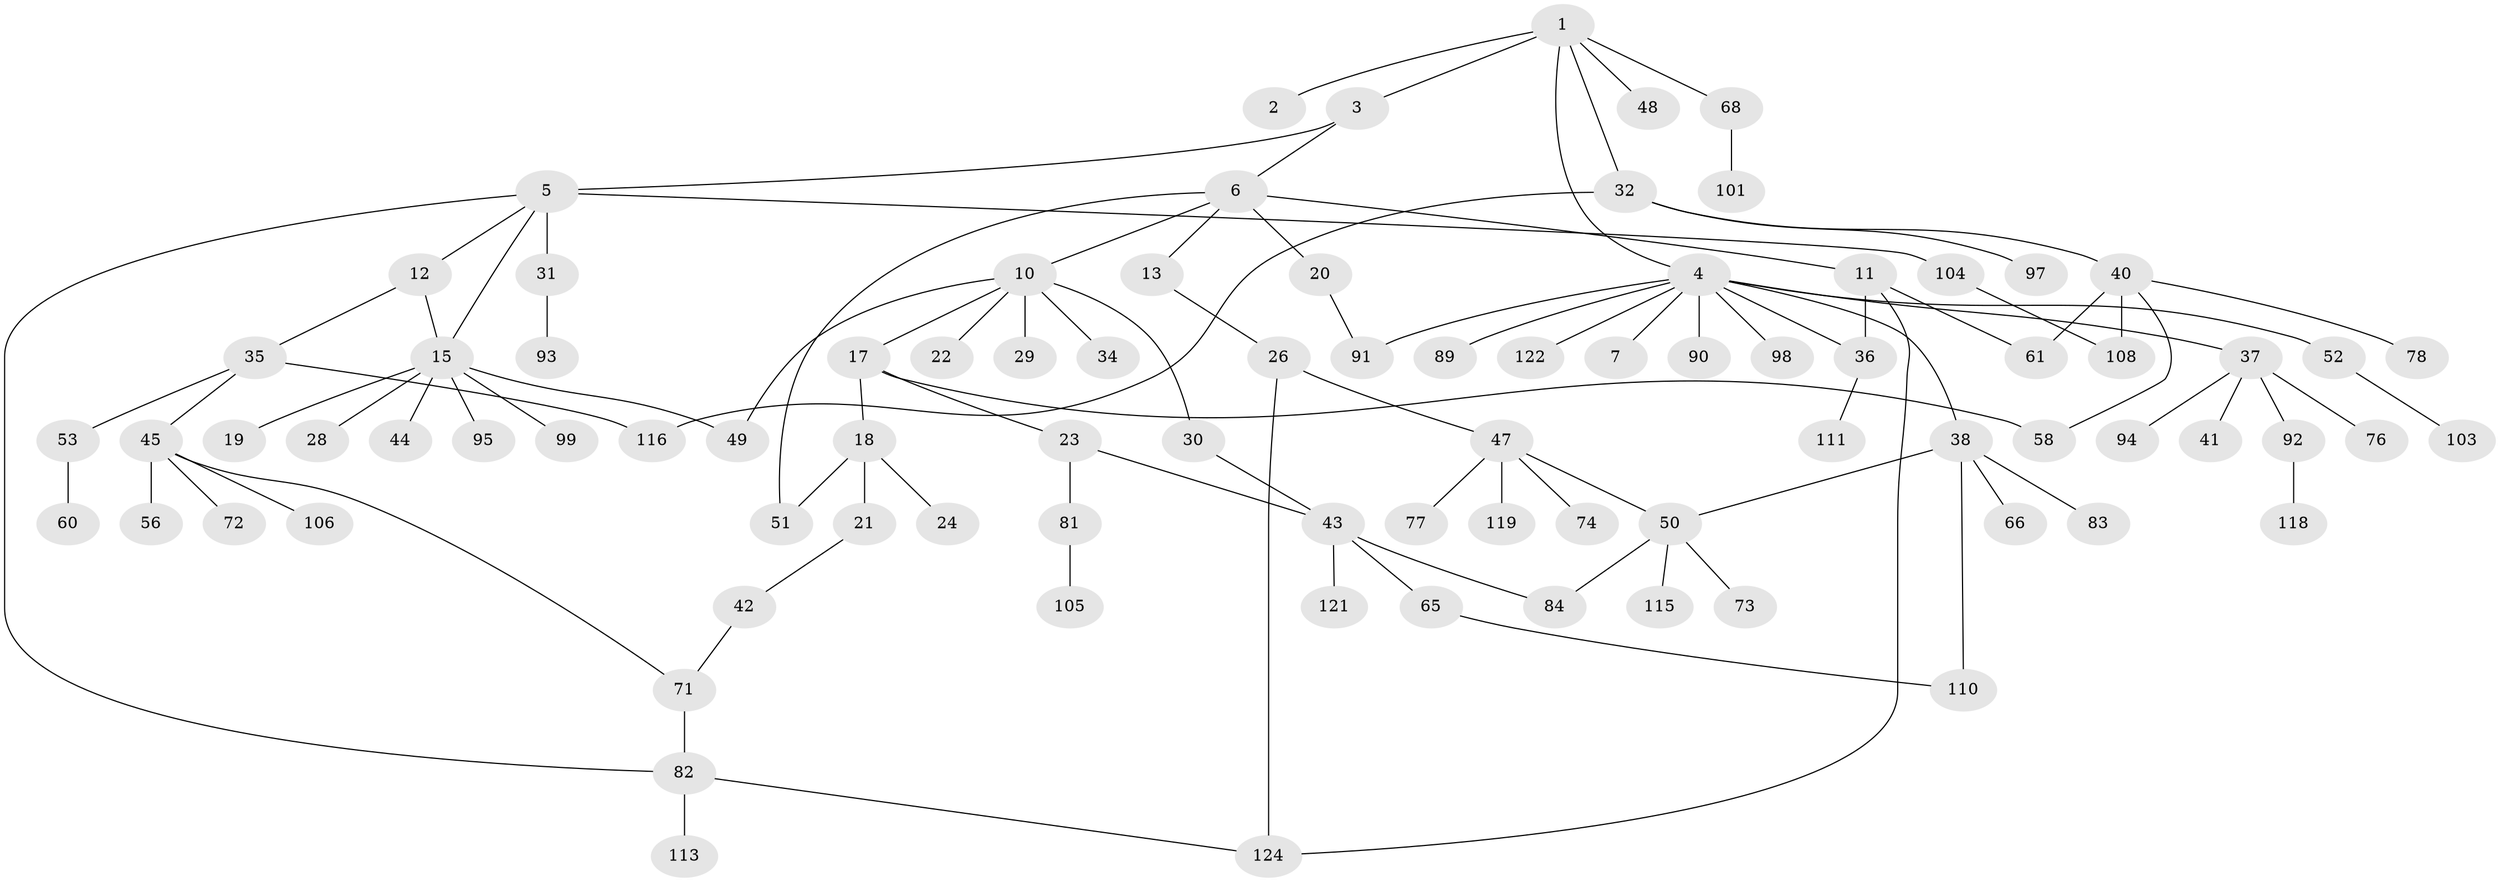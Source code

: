 // original degree distribution, {6: 0.023809523809523808, 2: 0.3412698412698413, 3: 0.1349206349206349, 10: 0.007936507936507936, 7: 0.023809523809523808, 1: 0.373015873015873, 4: 0.05555555555555555, 5: 0.03968253968253968}
// Generated by graph-tools (version 1.1) at 2025/41/03/06/25 10:41:28]
// undirected, 88 vertices, 104 edges
graph export_dot {
graph [start="1"]
  node [color=gray90,style=filled];
  1 [super="+8"];
  2 [super="+46"];
  3;
  4 [super="+14"];
  5 [super="+9"];
  6 [super="+63"];
  7;
  10 [super="+16"];
  11 [super="+33"];
  12 [super="+79"];
  13;
  15 [super="+25"];
  17 [super="+55"];
  18 [super="+107"];
  19;
  20 [super="+59"];
  21;
  22;
  23 [super="+27"];
  24 [super="+123"];
  26;
  28 [super="+85"];
  29;
  30 [super="+69"];
  31 [super="+120"];
  32;
  34;
  35 [super="+88"];
  36 [super="+70"];
  37 [super="+75"];
  38 [super="+39"];
  40 [super="+96"];
  41 [super="+57"];
  42;
  43 [super="+67"];
  44 [super="+64"];
  45 [super="+102"];
  47 [super="+54"];
  48 [super="+86"];
  49;
  50 [super="+62"];
  51;
  52;
  53;
  56 [super="+112"];
  58;
  60;
  61;
  65;
  66;
  68;
  71 [super="+125"];
  72 [super="+80"];
  73;
  74 [super="+87"];
  76;
  77;
  78 [super="+100"];
  81;
  82;
  83;
  84;
  89;
  90;
  91;
  92 [super="+109"];
  93;
  94;
  95;
  97;
  98;
  99;
  101;
  103;
  104;
  105;
  106;
  108 [super="+126"];
  110 [super="+114"];
  111 [super="+117"];
  113;
  115;
  116;
  118;
  119;
  121;
  122;
  124;
  1 -- 2;
  1 -- 3;
  1 -- 4;
  1 -- 48;
  1 -- 68;
  1 -- 32;
  3 -- 5;
  3 -- 6;
  4 -- 7;
  4 -- 37;
  4 -- 38;
  4 -- 52;
  4 -- 98;
  4 -- 122;
  4 -- 91;
  4 -- 89;
  4 -- 90;
  4 -- 36;
  5 -- 12;
  5 -- 15;
  5 -- 104;
  5 -- 82;
  5 -- 31 [weight=2];
  6 -- 10;
  6 -- 11;
  6 -- 13;
  6 -- 20;
  6 -- 51;
  10 -- 17;
  10 -- 29;
  10 -- 30;
  10 -- 34;
  10 -- 49;
  10 -- 22;
  11 -- 36;
  11 -- 124;
  11 -- 61;
  12 -- 35;
  12 -- 15;
  13 -- 26;
  15 -- 19;
  15 -- 44;
  15 -- 95;
  15 -- 49;
  15 -- 99;
  15 -- 28;
  17 -- 18;
  17 -- 23;
  17 -- 58;
  18 -- 21;
  18 -- 24;
  18 -- 51;
  20 -- 91;
  21 -- 42;
  23 -- 81;
  23 -- 43;
  26 -- 47;
  26 -- 124;
  30 -- 43;
  31 -- 93;
  32 -- 40;
  32 -- 97;
  32 -- 116;
  35 -- 45;
  35 -- 53;
  35 -- 116;
  36 -- 111;
  37 -- 41;
  37 -- 76;
  37 -- 92;
  37 -- 94;
  38 -- 83;
  38 -- 110;
  38 -- 50;
  38 -- 66;
  40 -- 78;
  40 -- 58;
  40 -- 61;
  40 -- 108;
  42 -- 71;
  43 -- 65;
  43 -- 121;
  43 -- 84;
  45 -- 56;
  45 -- 71;
  45 -- 72;
  45 -- 106;
  47 -- 50;
  47 -- 77;
  47 -- 119;
  47 -- 74;
  50 -- 73;
  50 -- 115;
  50 -- 84;
  52 -- 103;
  53 -- 60;
  65 -- 110;
  68 -- 101;
  71 -- 82;
  81 -- 105;
  82 -- 113;
  82 -- 124;
  92 -- 118;
  104 -- 108;
}
